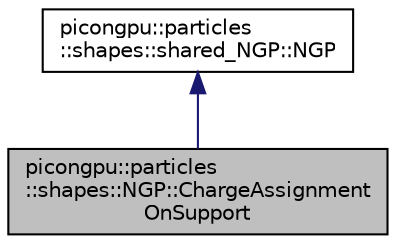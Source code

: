 digraph "picongpu::particles::shapes::NGP::ChargeAssignmentOnSupport"
{
 // LATEX_PDF_SIZE
  edge [fontname="Helvetica",fontsize="10",labelfontname="Helvetica",labelfontsize="10"];
  node [fontname="Helvetica",fontsize="10",shape=record];
  Node1 [label="picongpu::particles\l::shapes::NGP::ChargeAssignment\lOnSupport",height=0.2,width=0.4,color="black", fillcolor="grey75", style="filled", fontcolor="black",tooltip=" "];
  Node2 -> Node1 [dir="back",color="midnightblue",fontsize="10",style="solid",fontname="Helvetica"];
  Node2 [label="picongpu::particles\l::shapes::shared_NGP::NGP",height=0.2,width=0.4,color="black", fillcolor="white", style="filled",URL="$structpicongpu_1_1particles_1_1shapes_1_1shared___n_g_p_1_1_n_g_p.html",tooltip=" "];
}
